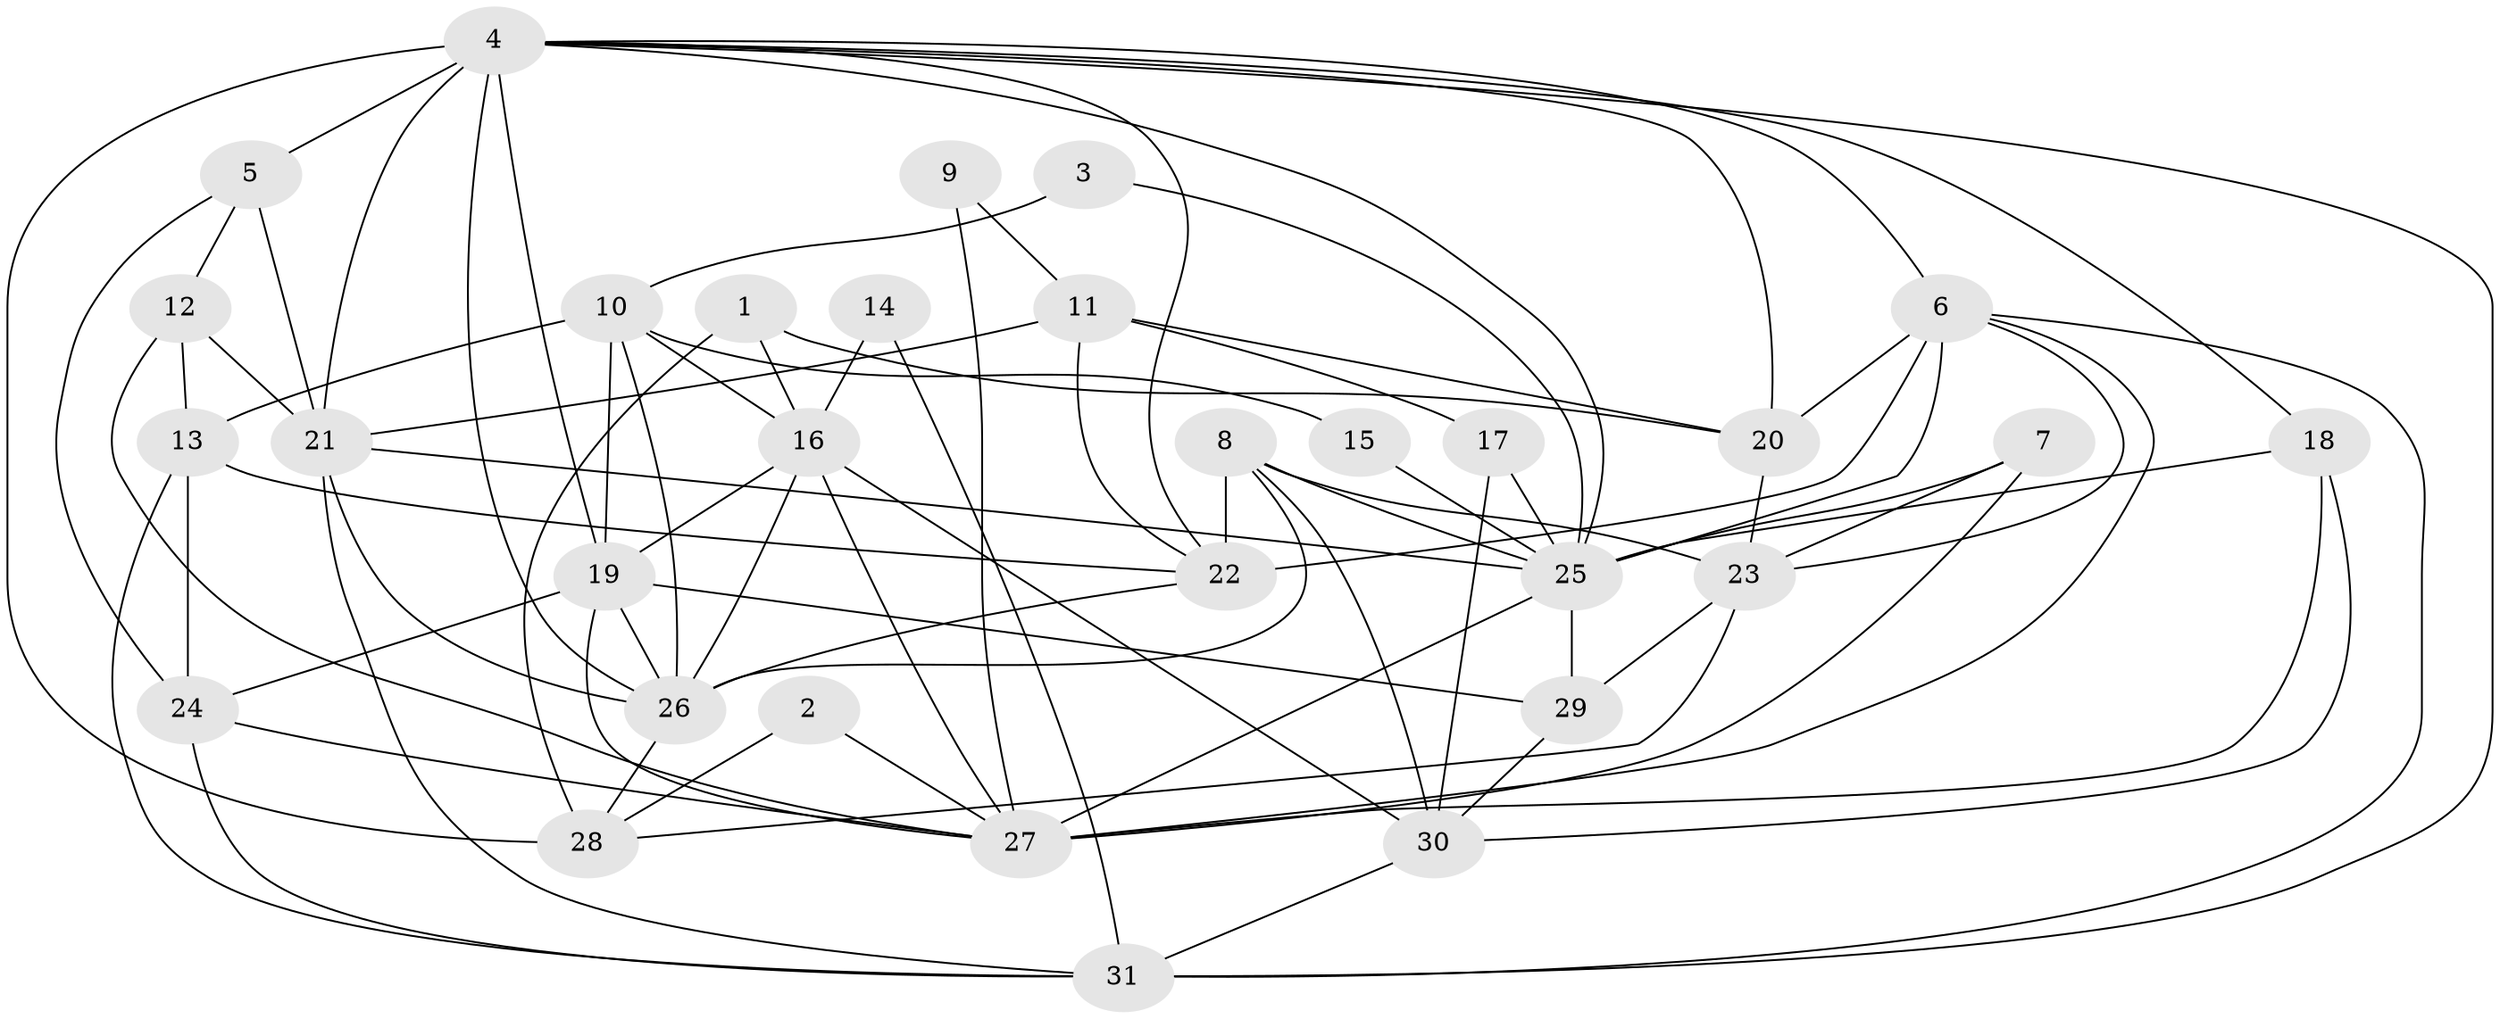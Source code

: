 // original degree distribution, {3: 0.2459016393442623, 4: 0.16393442622950818, 2: 0.19672131147540983, 7: 0.09836065573770492, 5: 0.2459016393442623, 6: 0.04918032786885246}
// Generated by graph-tools (version 1.1) at 2025/26/03/09/25 03:26:11]
// undirected, 31 vertices, 82 edges
graph export_dot {
graph [start="1"]
  node [color=gray90,style=filled];
  1;
  2;
  3;
  4;
  5;
  6;
  7;
  8;
  9;
  10;
  11;
  12;
  13;
  14;
  15;
  16;
  17;
  18;
  19;
  20;
  21;
  22;
  23;
  24;
  25;
  26;
  27;
  28;
  29;
  30;
  31;
  1 -- 16 [weight=1.0];
  1 -- 20 [weight=1.0];
  1 -- 28 [weight=1.0];
  2 -- 27 [weight=1.0];
  2 -- 28 [weight=1.0];
  3 -- 10 [weight=1.0];
  3 -- 25 [weight=1.0];
  4 -- 5 [weight=2.0];
  4 -- 6 [weight=1.0];
  4 -- 18 [weight=1.0];
  4 -- 19 [weight=1.0];
  4 -- 20 [weight=1.0];
  4 -- 21 [weight=1.0];
  4 -- 22 [weight=1.0];
  4 -- 25 [weight=1.0];
  4 -- 26 [weight=1.0];
  4 -- 28 [weight=2.0];
  4 -- 31 [weight=1.0];
  5 -- 12 [weight=1.0];
  5 -- 21 [weight=1.0];
  5 -- 24 [weight=1.0];
  6 -- 20 [weight=1.0];
  6 -- 22 [weight=1.0];
  6 -- 23 [weight=1.0];
  6 -- 25 [weight=1.0];
  6 -- 27 [weight=1.0];
  6 -- 31 [weight=1.0];
  7 -- 23 [weight=1.0];
  7 -- 25 [weight=1.0];
  7 -- 27 [weight=2.0];
  8 -- 22 [weight=1.0];
  8 -- 23 [weight=1.0];
  8 -- 25 [weight=1.0];
  8 -- 26 [weight=1.0];
  8 -- 30 [weight=1.0];
  9 -- 11 [weight=1.0];
  9 -- 27 [weight=1.0];
  10 -- 13 [weight=1.0];
  10 -- 15 [weight=1.0];
  10 -- 16 [weight=1.0];
  10 -- 19 [weight=1.0];
  10 -- 26 [weight=1.0];
  11 -- 17 [weight=1.0];
  11 -- 20 [weight=1.0];
  11 -- 21 [weight=1.0];
  11 -- 22 [weight=1.0];
  12 -- 13 [weight=2.0];
  12 -- 21 [weight=1.0];
  12 -- 27 [weight=1.0];
  13 -- 22 [weight=1.0];
  13 -- 24 [weight=1.0];
  13 -- 31 [weight=1.0];
  14 -- 16 [weight=1.0];
  14 -- 31 [weight=1.0];
  15 -- 25 [weight=1.0];
  16 -- 19 [weight=2.0];
  16 -- 26 [weight=1.0];
  16 -- 27 [weight=1.0];
  16 -- 30 [weight=1.0];
  17 -- 25 [weight=1.0];
  17 -- 30 [weight=1.0];
  18 -- 25 [weight=1.0];
  18 -- 27 [weight=1.0];
  18 -- 30 [weight=1.0];
  19 -- 24 [weight=1.0];
  19 -- 26 [weight=1.0];
  19 -- 27 [weight=1.0];
  19 -- 29 [weight=1.0];
  20 -- 23 [weight=1.0];
  21 -- 25 [weight=2.0];
  21 -- 26 [weight=1.0];
  21 -- 31 [weight=1.0];
  22 -- 26 [weight=1.0];
  23 -- 28 [weight=1.0];
  23 -- 29 [weight=1.0];
  24 -- 27 [weight=1.0];
  24 -- 31 [weight=1.0];
  25 -- 27 [weight=3.0];
  25 -- 29 [weight=2.0];
  26 -- 28 [weight=1.0];
  29 -- 30 [weight=1.0];
  30 -- 31 [weight=1.0];
}
